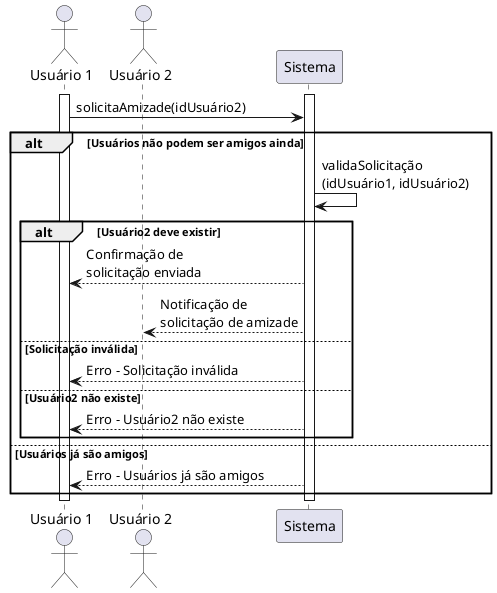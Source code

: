 @startuml
actor Usuario1 as "Usuário 1"
actor Usuario2 as "Usuário 2"
participant Sistema as "Sistema"

activate Usuario1
activate Sistema

Usuario1 -> Sistema: solicitaAmizade(idUsuário2)

alt Usuários não podem ser amigos ainda
    Sistema -> Sistema: validaSolicitação\n(idUsuário1, idUsuário2)
    alt Usuário2 deve existir
            Sistema --> Usuario1: Confirmação de \nsolicitação enviada
            Sistema --> Usuario2: Notificação de \nsolicitação de amizade
        else Solicitação inválida
            Sistema --> Usuario1: Erro - Solicitação inválida
    else Usuário2 não existe
        Sistema --> Usuario1: Erro - Usuário2 não existe
    end
else Usuários já são amigos
    Sistema --> Usuario1: Erro - Usuários já são amigos
end

deactivate Usuario1
deactivate Sistema
@enduml